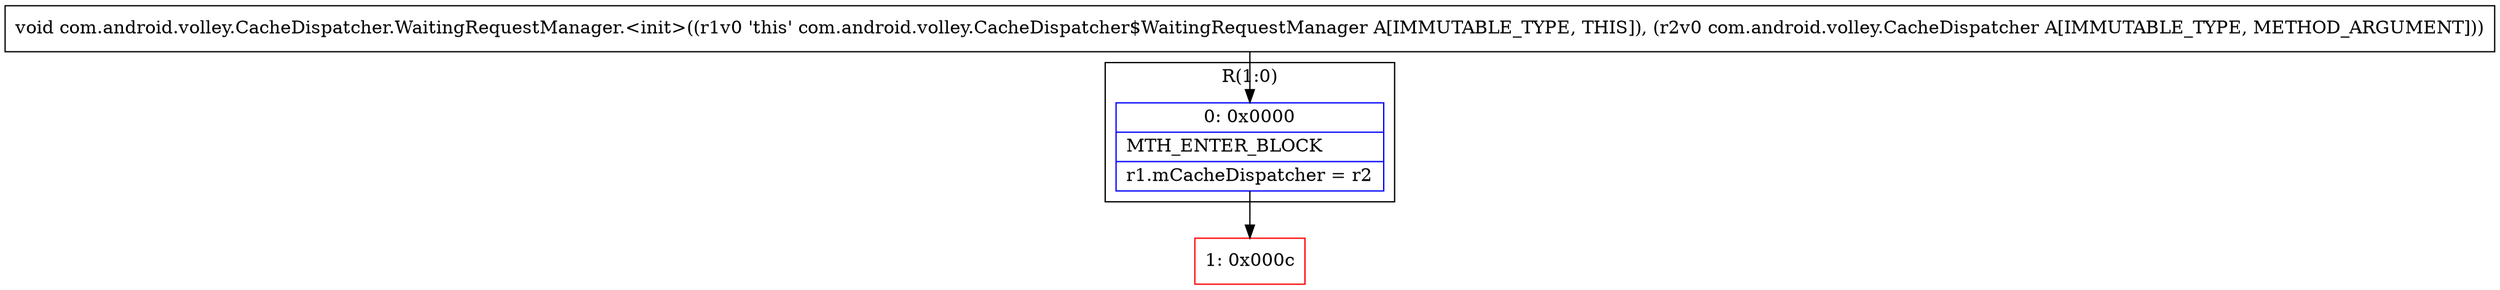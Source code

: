digraph "CFG forcom.android.volley.CacheDispatcher.WaitingRequestManager.\<init\>(Lcom\/android\/volley\/CacheDispatcher;)V" {
subgraph cluster_Region_136882573 {
label = "R(1:0)";
node [shape=record,color=blue];
Node_0 [shape=record,label="{0\:\ 0x0000|MTH_ENTER_BLOCK\l|r1.mCacheDispatcher = r2\l}"];
}
Node_1 [shape=record,color=red,label="{1\:\ 0x000c}"];
MethodNode[shape=record,label="{void com.android.volley.CacheDispatcher.WaitingRequestManager.\<init\>((r1v0 'this' com.android.volley.CacheDispatcher$WaitingRequestManager A[IMMUTABLE_TYPE, THIS]), (r2v0 com.android.volley.CacheDispatcher A[IMMUTABLE_TYPE, METHOD_ARGUMENT])) }"];
MethodNode -> Node_0;
Node_0 -> Node_1;
}

